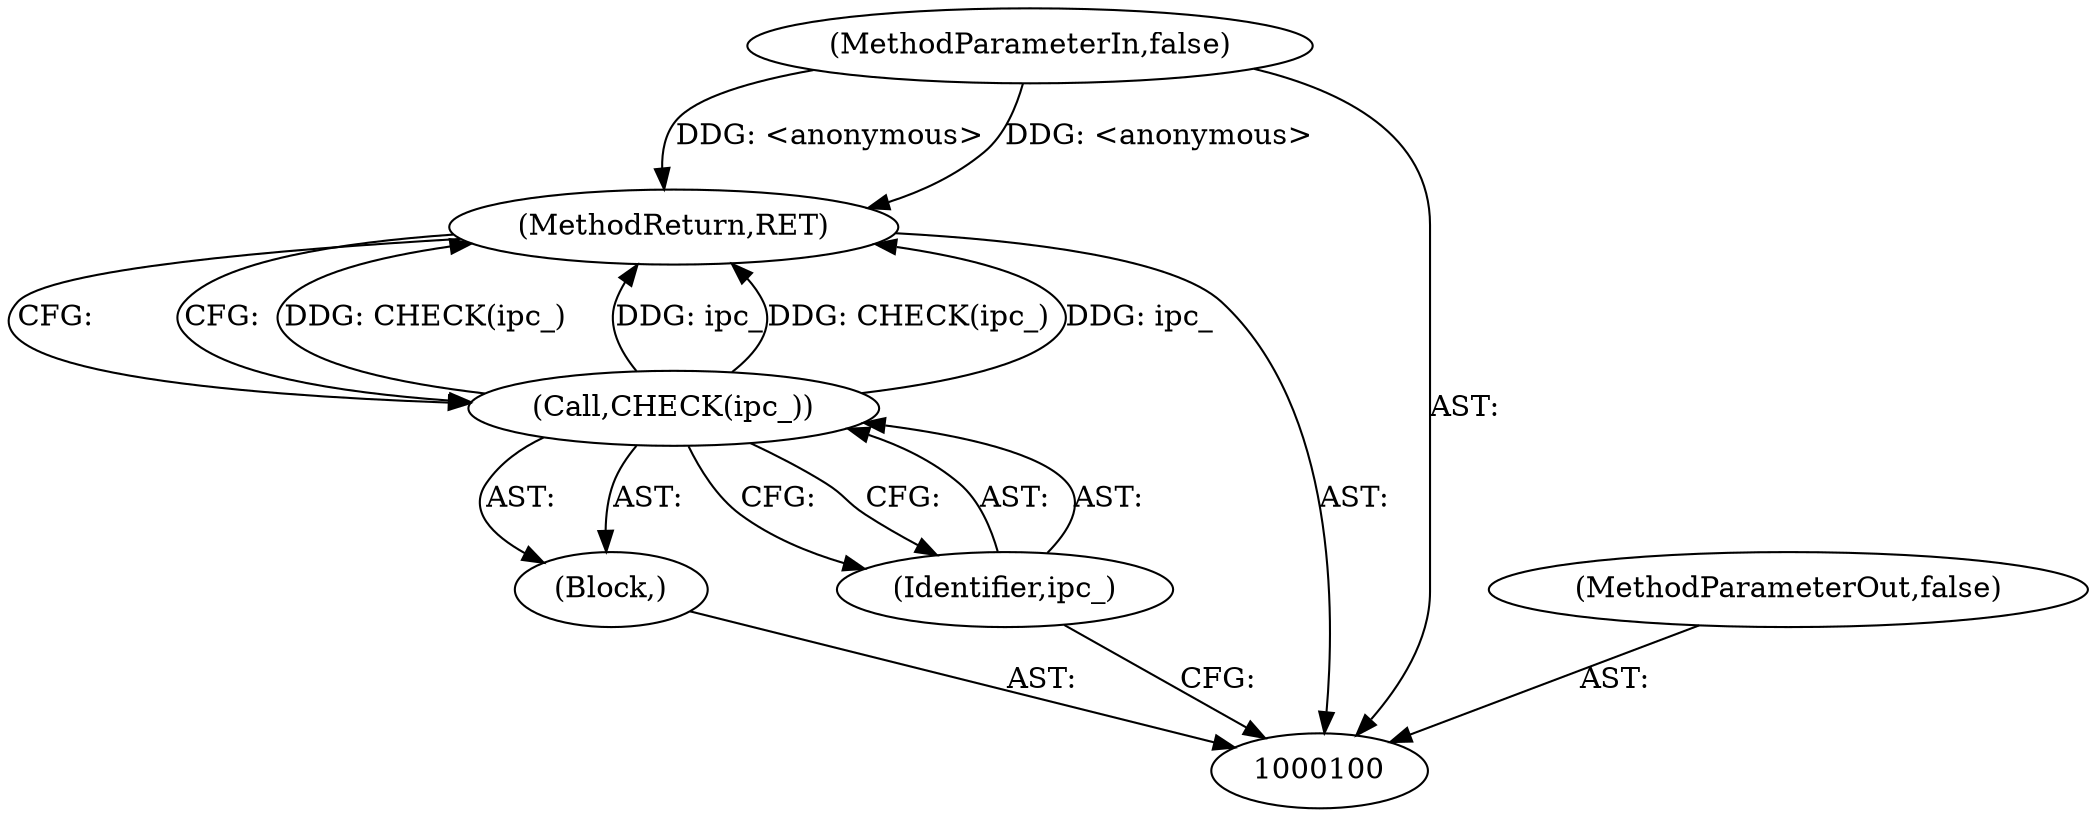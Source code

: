 digraph "0_Chrome_6d2aef28cb0b677af468ebf3e32a176a7c37086e" {
"1000101" [label="(MethodParameterIn,false)"];
"1000115" [label="(MethodParameterOut,false)"];
"1000102" [label="(Block,)"];
"1000105" [label="(MethodReturn,RET)"];
"1000103" [label="(Call,CHECK(ipc_))"];
"1000104" [label="(Identifier,ipc_)"];
"1000101" -> "1000100"  [label="AST: "];
"1000101" -> "1000105"  [label="DDG: <anonymous>"];
"1000115" -> "1000100"  [label="AST: "];
"1000102" -> "1000100"  [label="AST: "];
"1000103" -> "1000102"  [label="AST: "];
"1000105" -> "1000100"  [label="AST: "];
"1000105" -> "1000103"  [label="CFG: "];
"1000103" -> "1000105"  [label="DDG: CHECK(ipc_)"];
"1000103" -> "1000105"  [label="DDG: ipc_"];
"1000101" -> "1000105"  [label="DDG: <anonymous>"];
"1000103" -> "1000102"  [label="AST: "];
"1000103" -> "1000104"  [label="CFG: "];
"1000104" -> "1000103"  [label="AST: "];
"1000105" -> "1000103"  [label="CFG: "];
"1000103" -> "1000105"  [label="DDG: CHECK(ipc_)"];
"1000103" -> "1000105"  [label="DDG: ipc_"];
"1000104" -> "1000103"  [label="AST: "];
"1000104" -> "1000100"  [label="CFG: "];
"1000103" -> "1000104"  [label="CFG: "];
}
